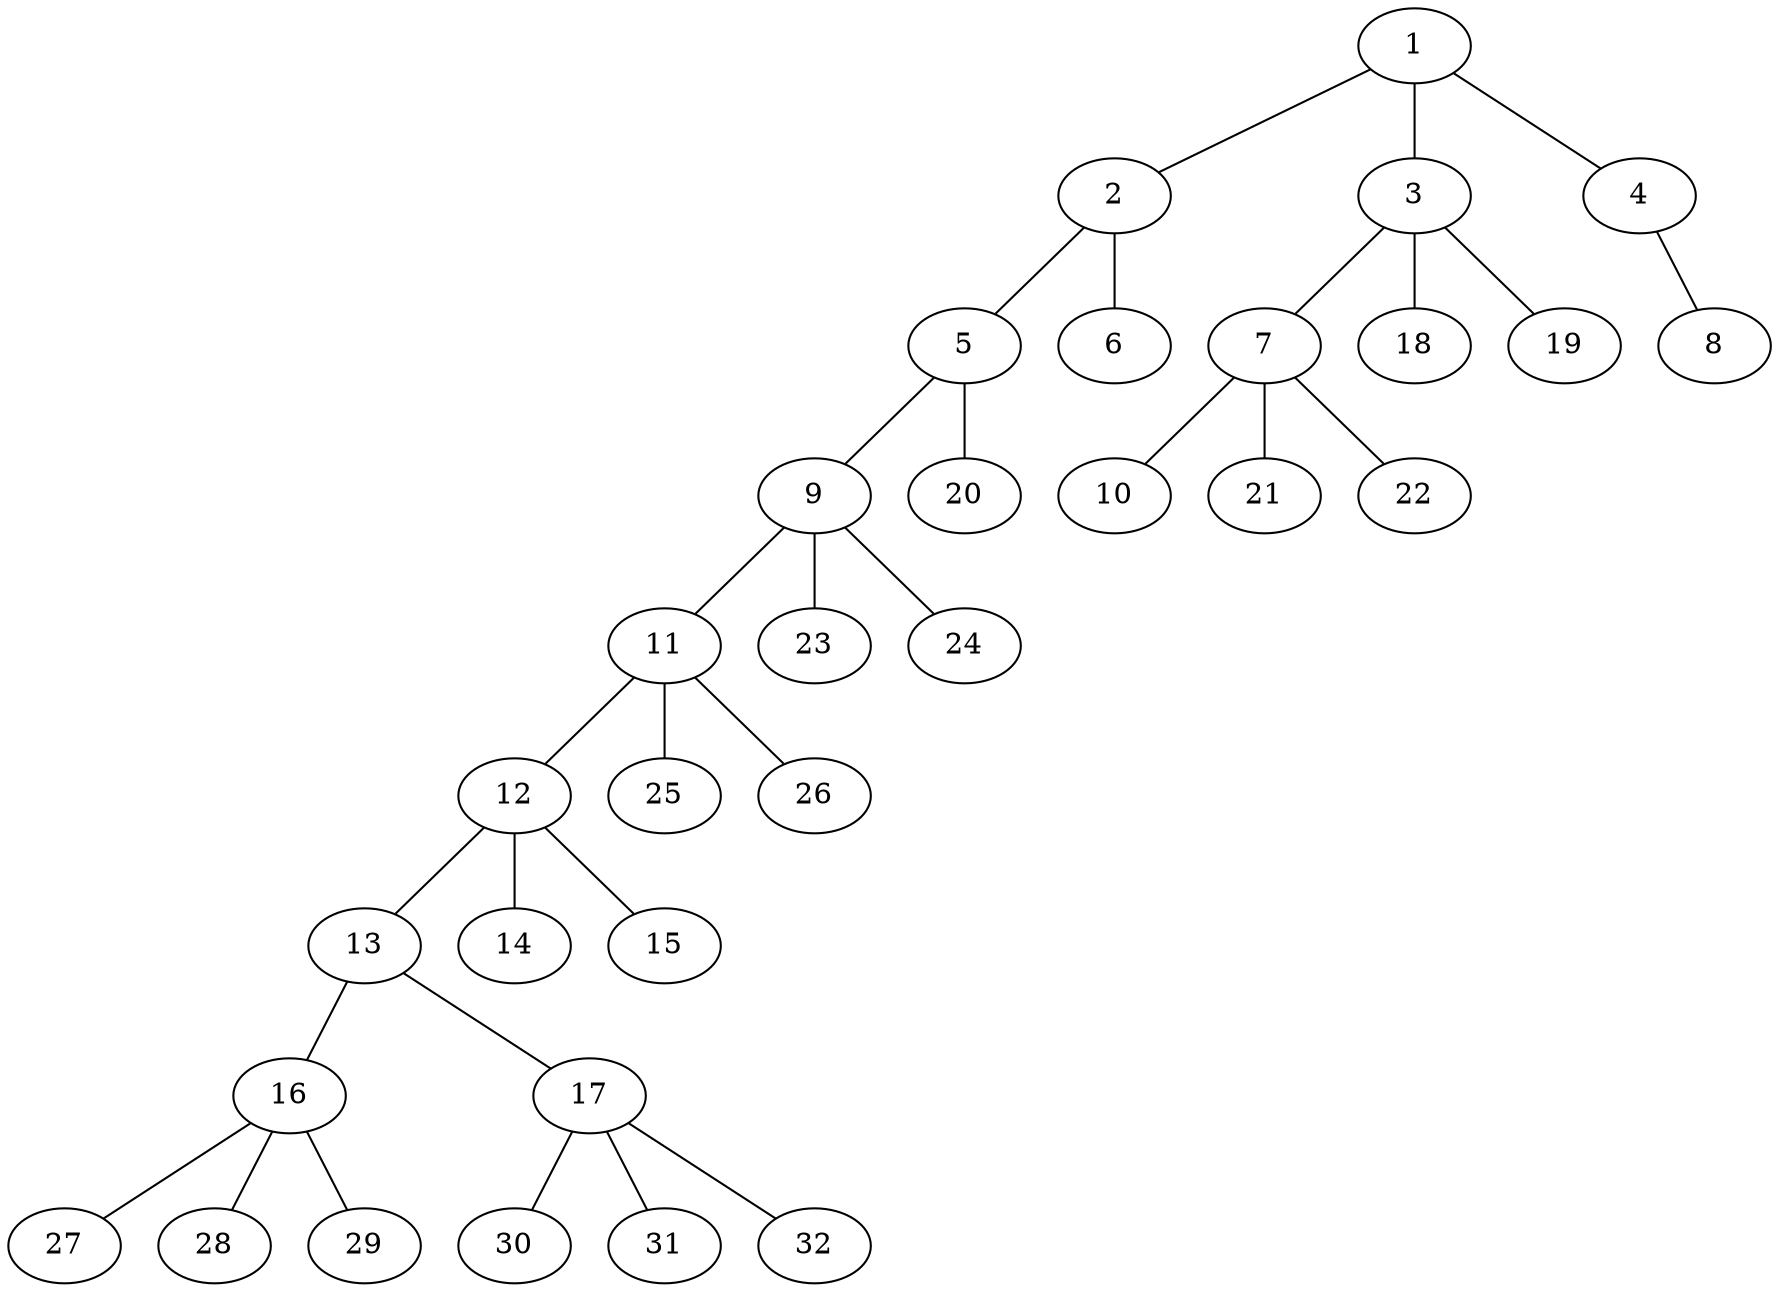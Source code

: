 graph molecule_3101 {
	1	 [chem=N];
	2	 [chem=C];
	1 -- 2	 [valence=1];
	3	 [chem=C];
	1 -- 3	 [valence=1];
	4	 [chem=N];
	1 -- 4	 [valence=1];
	5	 [chem=N];
	2 -- 5	 [valence=1];
	6	 [chem=O];
	2 -- 6	 [valence=2];
	7	 [chem=C];
	3 -- 7	 [valence=1];
	18	 [chem=H];
	3 -- 18	 [valence=1];
	19	 [chem=H];
	3 -- 19	 [valence=1];
	8	 [chem=O];
	4 -- 8	 [valence=2];
	9	 [chem=C];
	5 -- 9	 [valence=1];
	20	 [chem=H];
	5 -- 20	 [valence=1];
	10	 [chem=Cl];
	7 -- 10	 [valence=1];
	21	 [chem=H];
	7 -- 21	 [valence=1];
	22	 [chem=H];
	7 -- 22	 [valence=1];
	11	 [chem=C];
	9 -- 11	 [valence=1];
	23	 [chem=H];
	9 -- 23	 [valence=1];
	24	 [chem=H];
	9 -- 24	 [valence=1];
	12	 [chem=S];
	11 -- 12	 [valence=1];
	25	 [chem=H];
	11 -- 25	 [valence=1];
	26	 [chem=H];
	11 -- 26	 [valence=1];
	13	 [chem=N];
	12 -- 13	 [valence=1];
	14	 [chem=O];
	12 -- 14	 [valence=2];
	15	 [chem=O];
	12 -- 15	 [valence=2];
	16	 [chem=C];
	13 -- 16	 [valence=1];
	17	 [chem=C];
	13 -- 17	 [valence=1];
	27	 [chem=H];
	16 -- 27	 [valence=1];
	28	 [chem=H];
	16 -- 28	 [valence=1];
	29	 [chem=H];
	16 -- 29	 [valence=1];
	30	 [chem=H];
	17 -- 30	 [valence=1];
	31	 [chem=H];
	17 -- 31	 [valence=1];
	32	 [chem=H];
	17 -- 32	 [valence=1];
}
